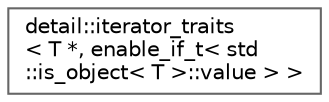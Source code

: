digraph "Gráfico de jerarquía de clases"
{
 // LATEX_PDF_SIZE
  bgcolor="transparent";
  edge [fontname=Helvetica,fontsize=10,labelfontname=Helvetica,labelfontsize=10];
  node [fontname=Helvetica,fontsize=10,shape=box,height=0.2,width=0.4];
  rankdir="LR";
  Node0 [id="Node000000",label="detail::iterator_traits\l\< T *, enable_if_t\< std\l::is_object\< T \>::value \> \>",height=0.2,width=0.4,color="grey40", fillcolor="white", style="filled",URL="$structdetail_1_1iterator__traits_3_01_t_01_5_00_01enable__if__t_3_01std_1_1is__object_3_01_t_01_4_1_1value_01_4_01_4.html",tooltip=" "];
}
